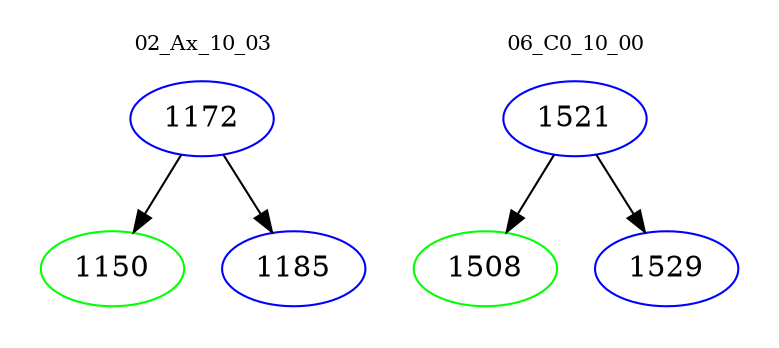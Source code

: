 digraph{
subgraph cluster_0 {
color = white
label = "02_Ax_10_03";
fontsize=10;
T0_1172 [label="1172", color="blue"]
T0_1172 -> T0_1150 [color="black"]
T0_1150 [label="1150", color="green"]
T0_1172 -> T0_1185 [color="black"]
T0_1185 [label="1185", color="blue"]
}
subgraph cluster_1 {
color = white
label = "06_C0_10_00";
fontsize=10;
T1_1521 [label="1521", color="blue"]
T1_1521 -> T1_1508 [color="black"]
T1_1508 [label="1508", color="green"]
T1_1521 -> T1_1529 [color="black"]
T1_1529 [label="1529", color="blue"]
}
}
